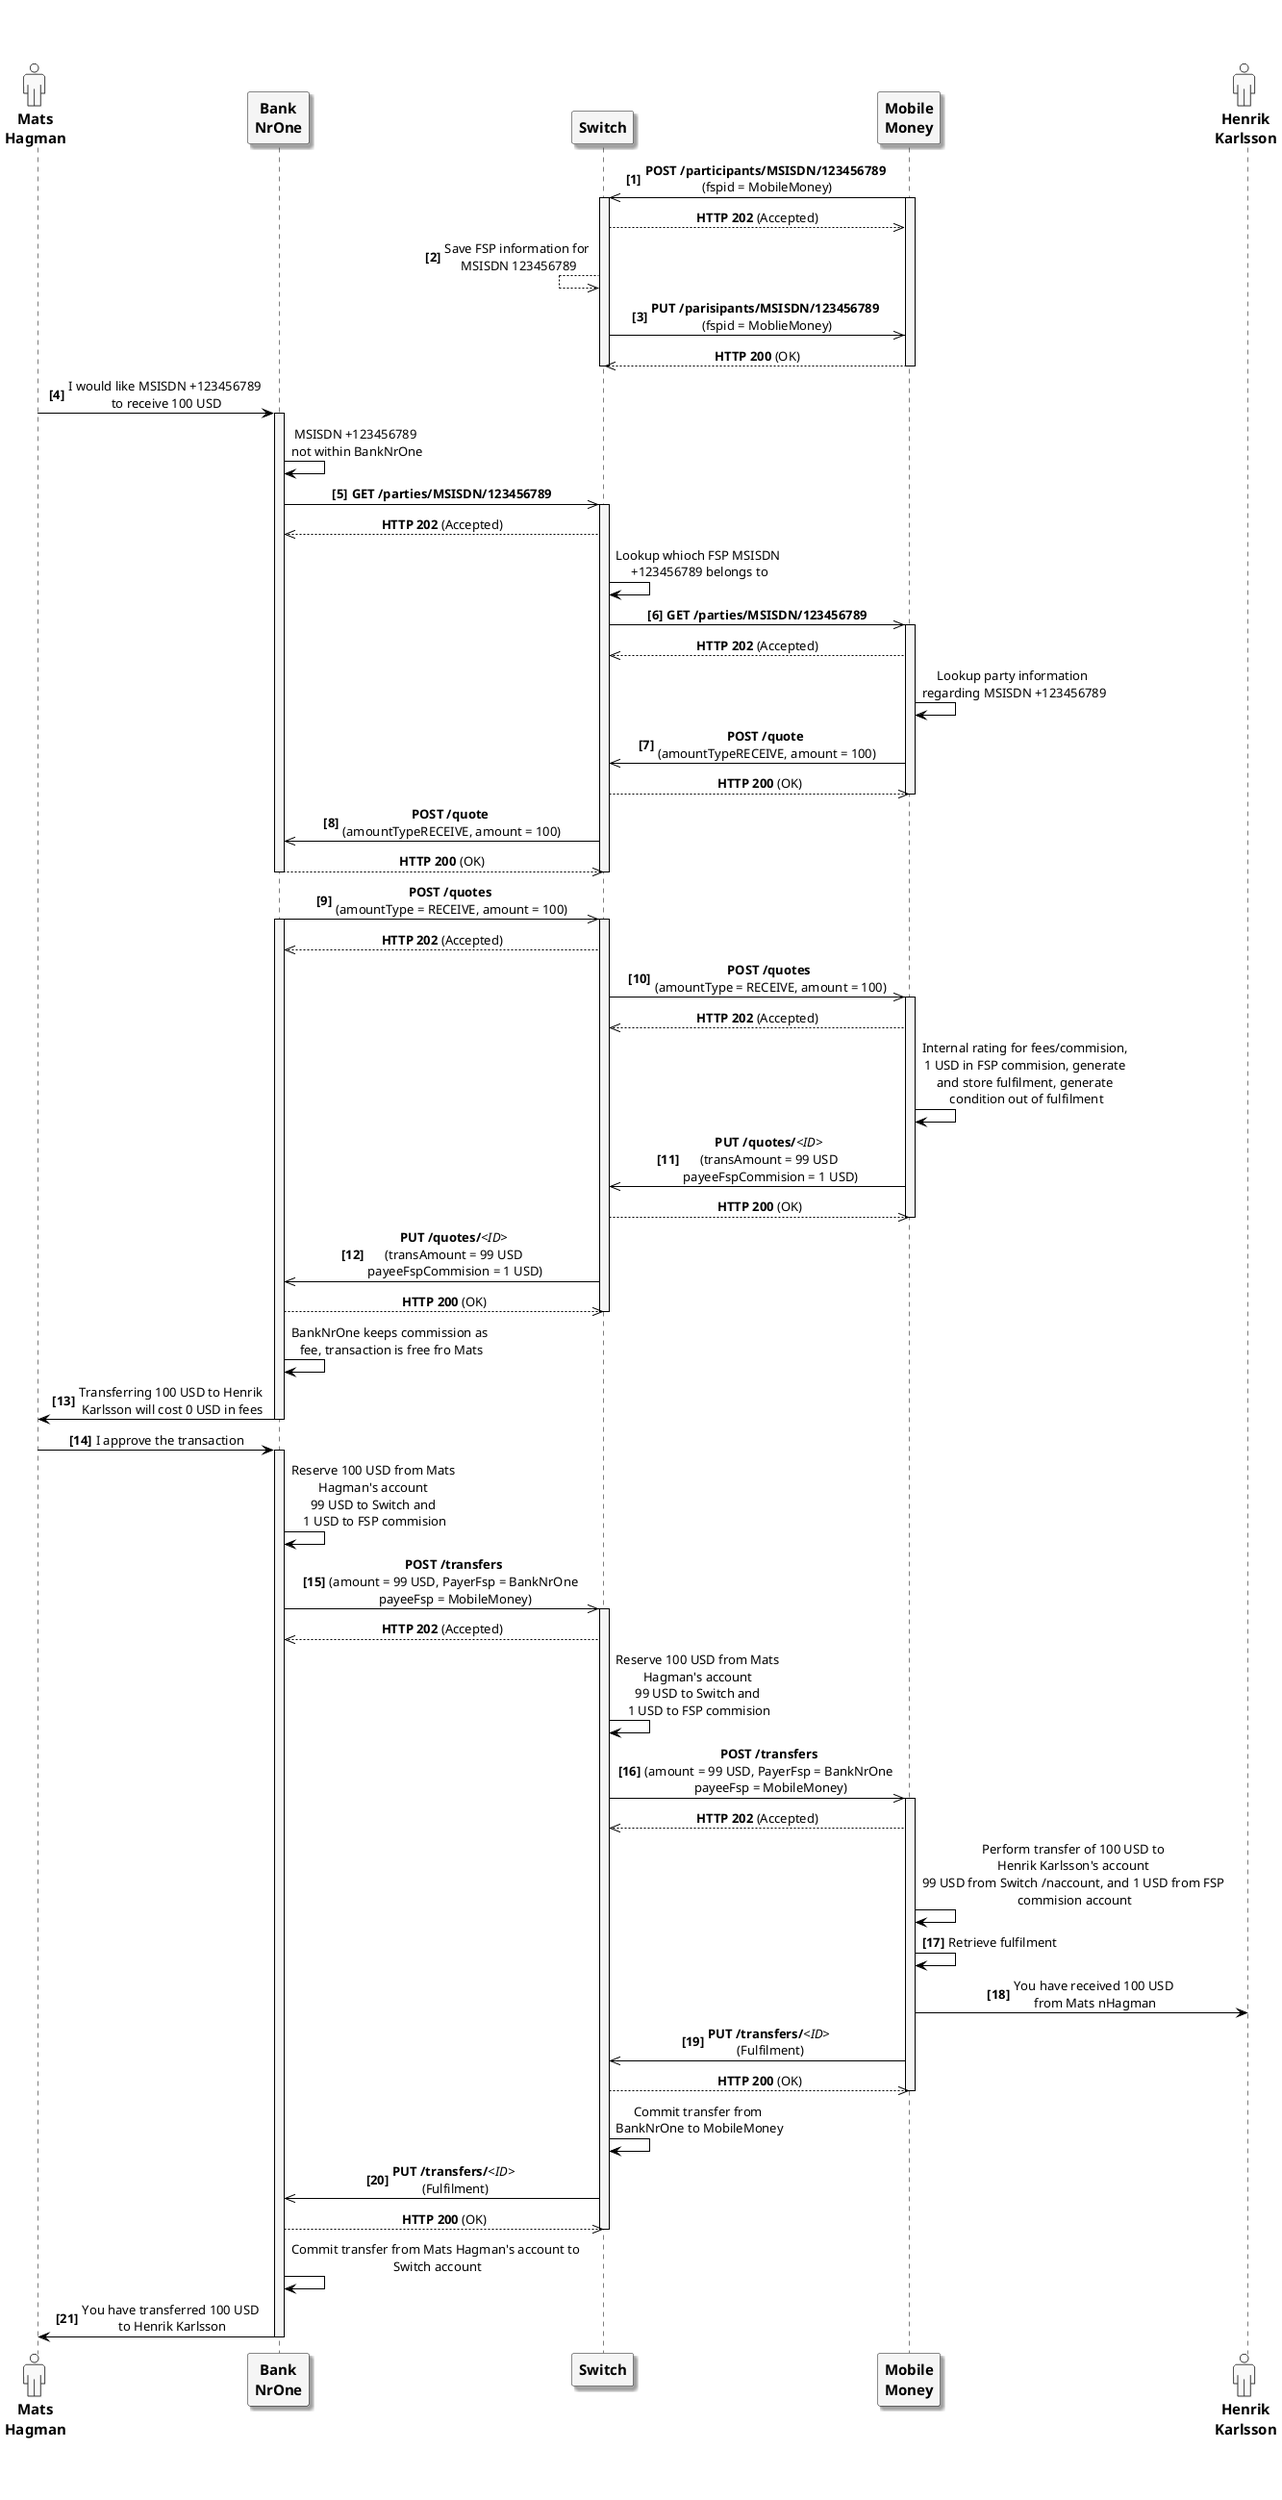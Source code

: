 /'*****
License
--------------
Copyright © 2017 Bill & Melinda Gates Foundation
The Mojaloop files are made available by the Bill & Melinda Gates Foundation under the Apache License, Version 2.0 (the "License") and you may not use these files except in compliance with the License. You may obtain a copy of the License at
http://www.apache.org/licenses/LICENSE-2.0
Unless required by applicable law or agreed to in writing, the Mojaloop files are distributed on an "AS IS" BASIS, WITHOUT WARRANTIES OR CONDITIONS OF ANY KIND, either express or implied. See the License for the specific language governing permissions and limitations under the License.
Contributors
--------------
This is the official list of the Mojaloop project contributors for this file.
Names of the original copyright holders (individuals or organizations)
should be listed with a '*' in the first column. People who have
contributed from an organization can be listed under the organization
that actually holds the copyright for their contributions (see the
Gates Foundation organization for an example). Those individuals should have
their names indented and be marked with a '-'. Email address can be added
optionally within square brackets <email>.
* Gates Foundation
- Name Surname <name.surname@gatesfoundation.com>

* Henk Kodde <henk.kodde@modusbox.com>
--------------
******'/

@startuml

' define actor image
sprite $actor [25x48/16] {
    0000000000010000000000000
    0000000006CAC910000000000
    0000000095101292000000000
    0000000651000119000000000
    0000000B10000018400000000
    0000001A10000016600000000
    0000000B10000017510000000
    000000083100001A210000000
    0000000191000176110000000
    000000003A866A61100000000
    0000000000466211100000000
    0003333333334443333310000
    0088888888888888888892000
    0821111111111111111118200
    8311111111111111111111A00
    A111111111111111111111A20
    A111111111111111111111A20
    A111111111111111111111A20
    A111111111111111111111A20
    A111111111111111111111A20
    A111111111111111111111A20
    A111111111111111111111A20
    A111111111111111111111A20
    A111551111111111138111A20
    A111661111111111139111A20
    A211661111111111139111A20
    A211661111111111139111A20
    A211661111161111139111A20
    A2116611111A2111139111A20
    A2116611111A2111139111A20
    A2116611111A2111139111A20
    A7669611111A211113A666B20
    36669611111A211113A666610
    00016611111A2111139111110
    00006611111A2111139100000
    00006611111A2111139100000
    00006611111A2111139100000
    00006611111A2111139100000
    00006611111A2111139100000
    00006611111A2111139100000
    00006611111A2111139100000
    00006611111A2111139100000
    00006611111A2111139100000
    00006611111A2111139100000
    00006966666B7666679100000
    0000266666666666664100000
    0000000111111111111100000
    0000000000000000000000000
}

' declaring skinparam
skinparam sequenceMessageAlign center
skinparam shadowing false
skinparam defaultFontName Arial
skinparam monochrome true
skinparam SequenceLifeLineBackgroundColor WhiteSmoke
skinparam SequenceLifeLineBorderColor Black
skinparam ActorFontStyle Bold
skinparam ActorFontSize 15
skinparam ParticipantFontStyle Bold
skinparam ParticipantFontSize 15
skinparam ParticipantBackgroundColor WhiteSmoke
skinparam ArrowColor Black

skinparam actor {
    Bordercolor none
    Backgroundcolor none
    shadowing false
}

skinparam participant {
    shadowing true
}

' declare title
' title End-to-end flow, from provision of account holder FSP information to a successful transaction

' Actor Keys:
' participant - FSP(Payer/Payee) and Switch
' actor - Payer/Payee(s)

' declare actors
actor "<$actor>\nMats\nHagman" as Payer
participant "Bank\nNrOne" as PayerFSP
participant "Switch" as Switch
participant "Mobile\nMoney" as MM
actor "<$actor>\nHenrik\nKarlsson" as Payee

' start flow
autonumber 1 1 "<b>[0]"
Switch <<- MM: **POST /participants/MSISDN/123456789** \n(fspid = MobileMoney)
activate Switch
activate MM
autonumber stop
Switch -->> MM: **HTTP 202** (Accepted)
autonumber resume
Switch <<-- Switch: Save FSP information for \nMSISDN 123456789
Switch ->> MM: **PUT /parisipants/MSISDN/123456789** \n(fspid = MoblieMoney)
autonumber stop
Switch <<-- MM: **HTTP 200** (OK)
deactivate MM
deactivate Switch
autonumber resume
Payer -> PayerFSP: I would like MSISDN +123456789 \nto receive 100 USD
activate PayerFSP
autonumber stop
PayerFSP -> PayerFSP: MSISDN +123456789 \nnot within BankNrOne
autonumber resume
PayerFSP ->> Switch: **GET /parties/MSISDN/123456789**
activate Switch
autonumber stop
PayerFSP <<-- Switch: **HTTP 202** (Accepted)
Switch -> Switch: Lookup whioch FSP MSISDN \n+123456789 belongs to
autonumber resume
Switch ->> MM: **GET /parties/MSISDN/123456789**
activate MM
autonumber stop
Switch <<-- MM: **HTTP 202** (Accepted)
MM -> MM: Lookup party information \nregarding MSISDN +123456789
autonumber resume
Switch <<- MM: **POST /quote** \n(amountTypeRECEIVE, amount = 100)
autonumber stop
Switch -->> MM: **HTTP 200** (OK)
deactivate MM
autonumber resume
PayerFSP <<- Switch: **POST /quote** \n(amountTypeRECEIVE, amount = 100)
autonumber stop
PayerFSP -->> Switch: **HTTP 200** (OK)
deactivate Switch
deactivate PayerFSP

autonumber resume
PayerFSP ->> Switch: **POST /quotes** \n(amountType = RECEIVE, amount = 100)
activate PayerFSP
activate Switch
autonumber stop
PayerFSP <<-- Switch: **HTTP 202** (Accepted)
autonumber resume
Switch ->> MM: **POST /quotes** \n(amountType = RECEIVE, amount = 100)
activate MM
autonumber stop
Switch <<-- MM: **HTTP 202** (Accepted)
MM -> MM: Internal rating for fees/commision, \n1 USD in FSP commision, generate \nand store fulfilment, generate \ncondition out of fulfilment
autonumber resume
Switch <<- MM: **PUT /quotes/**<i><ID></i> \n(transAmount = 99 USD \npayeeFspCommision = 1 USD)
autonumber stop
Switch -->> MM: **HTTP 200** (OK)
deactivate MM
autonumber resume
PayerFSP <<- Switch: **PUT /quotes/**<i><ID></i> \n(transAmount = 99 USD \npayeeFspCommision = 1 USD)
autonumber stop
PayerFSP -->> Switch: **HTTP 200** (OK)
deactivate Switch
PayerFSP -> PayerFSP: BankNrOne keeps commission as \nfee, transaction is free fro Mats
autonumber resume
Payer <- PayerFSP: Transferring 100 USD to Henrik \nKarlsson will cost 0 USD in fees
deactivate PayerFSP

Payer -> PayerFSP: I approve the transaction
activate PayerFSP
autonumber stop
PayerFSP -> PayerFSP: Reserve 100 USD from Mats \nHagman's account \n99 USD to Switch and \n1 USD to FSP commision
autonumber resume
PayerFSP ->> Switch: **POST /transfers** \n(amount = 99 USD, PayerFsp = BankNrOne \npayeeFsp = MobileMoney)
activate Switch
autonumber stop
PayerFSP <<-- Switch: **HTTP 202** (Accepted)
Switch -> Switch: Reserve 100 USD from Mats \nHagman's account \n99 USD to Switch and \n1 USD to FSP commision
autonumber resume
Switch ->> MM: **POST /transfers** \n(amount = 99 USD, PayerFsp = BankNrOne \npayeeFsp = MobileMoney)

activate MM
autonumber stop
Switch <<-- MM: **HTTP 202** (Accepted)
MM -> MM: Perform transfer of 100 USD to \nHenrik Karlsson's account \n99 USD from Switch /naccount, and 1 USD from FSP \ncommision account
autonumber resume
MM -> MM: Retrieve fulfilment
MM -> Payee: You have received 100 USD \nfrom Mats nHagman
Switch <<- MM: **PUT /transfers/**<i><ID></i> \n(Fulfilment)
autonumber stop
Switch -->> MM: **HTTP 200** (OK)
deactivate MM
Switch -> Switch: Commit transfer from \nBankNrOne to MobileMoney
autonumber resume
PayerFSP <<- Switch: **PUT /transfers/**<i><ID></i> \n(Fulfilment)
autonumber stop
PayerFSP -->> Switch: **HTTP 200** (OK)
deactivate Switch
PayerFSP -> PayerFSP: Commit transfer from Mats Hagman's account to \nSwitch account
autonumber resume
Payer <- PayerFSP: You have transferred 100 USD \nto Henrik Karlsson
autonumber stop
deactivate PayerFSP
@enduml
